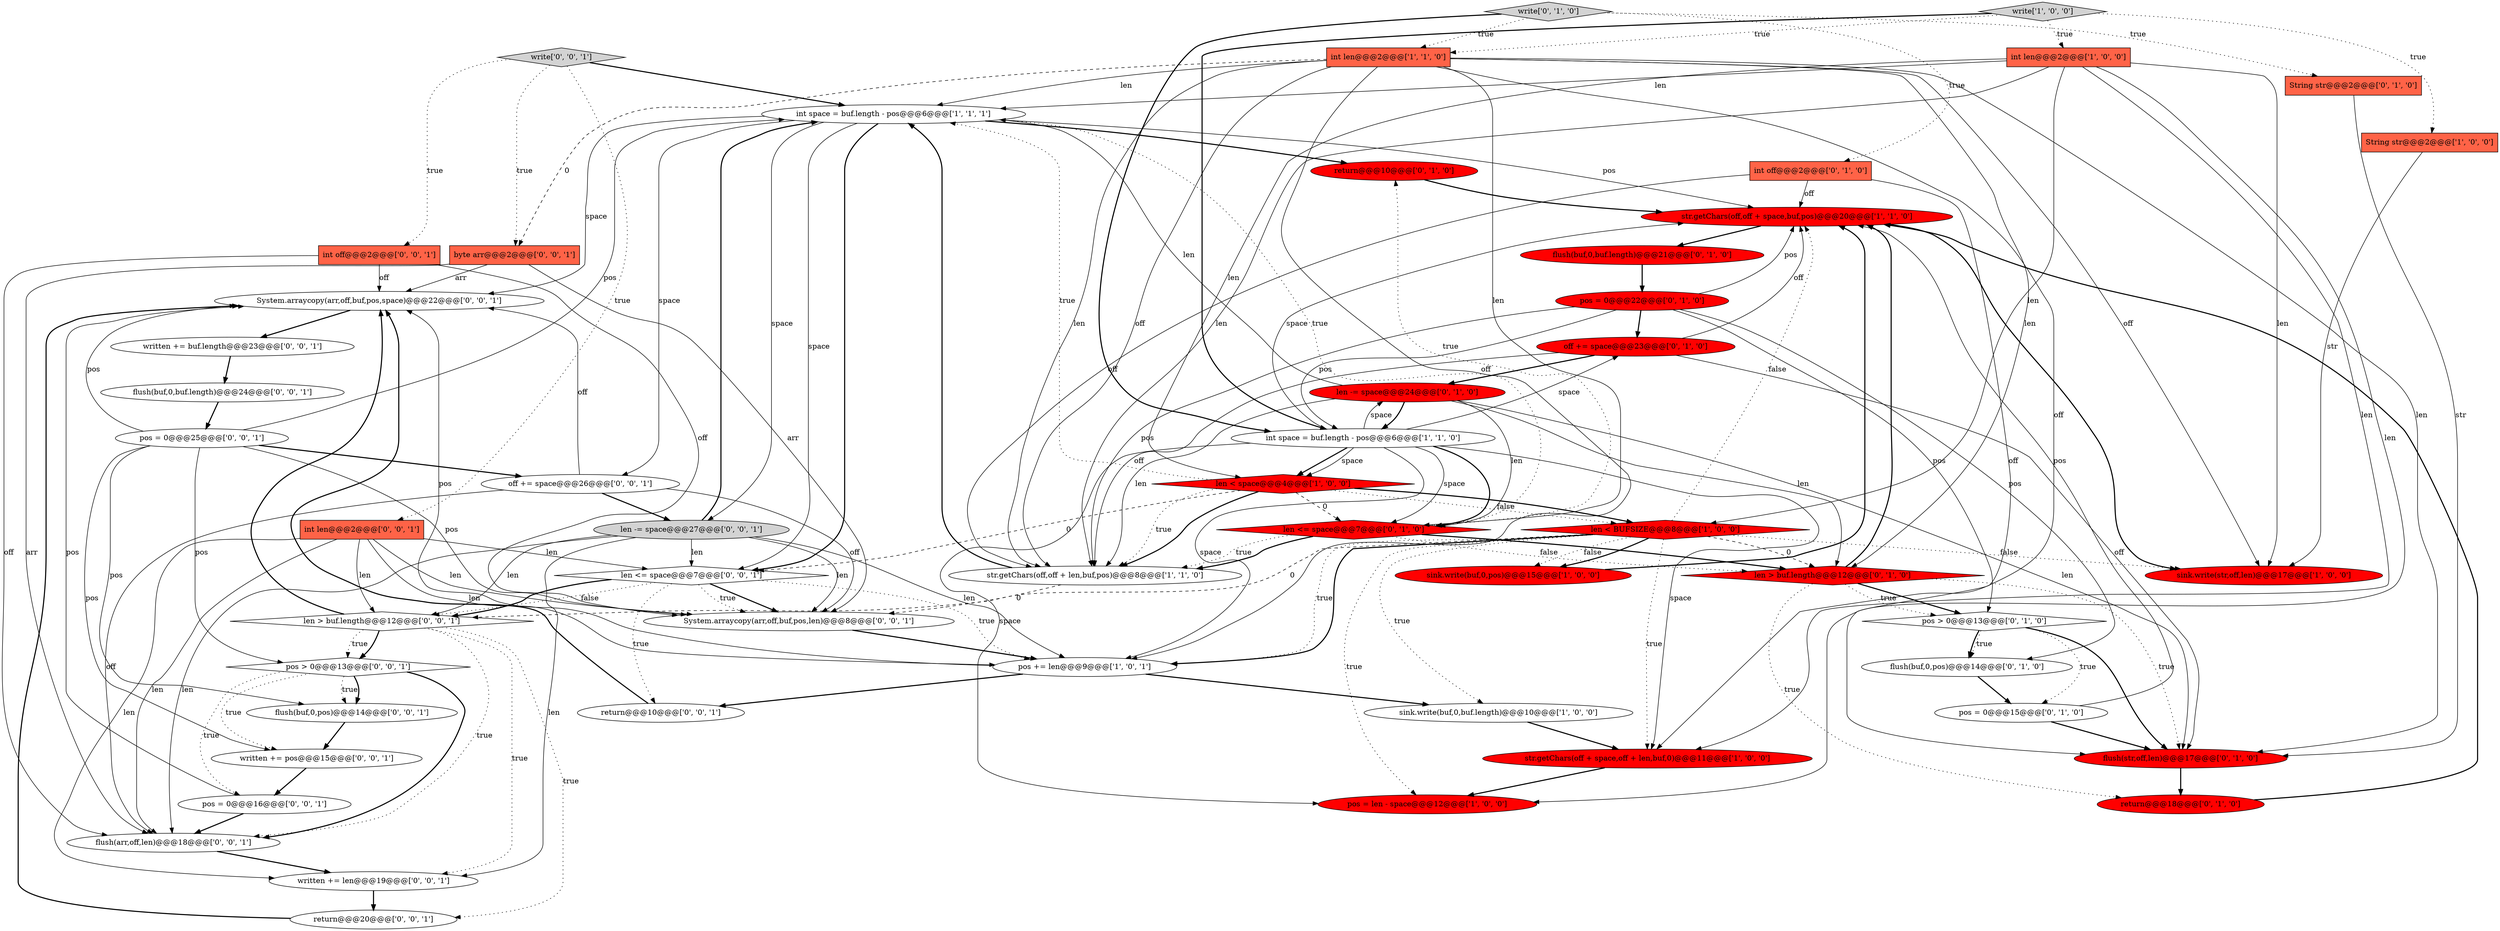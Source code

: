 digraph {
8 [style = filled, label = "sink.write(str,off,len)@@@17@@@['1', '0', '0']", fillcolor = red, shape = ellipse image = "AAA1AAABBB1BBB"];
50 [style = filled, label = "pos > 0@@@13@@@['0', '0', '1']", fillcolor = white, shape = diamond image = "AAA0AAABBB3BBB"];
22 [style = filled, label = "flush(str,off,len)@@@17@@@['0', '1', '0']", fillcolor = red, shape = ellipse image = "AAA1AAABBB2BBB"];
15 [style = filled, label = "int space = buf.length - pos@@@6@@@['1', '1', '1']", fillcolor = white, shape = ellipse image = "AAA0AAABBB1BBB"];
10 [style = filled, label = "int len@@@2@@@['1', '0', '0']", fillcolor = tomato, shape = box image = "AAA0AAABBB1BBB"];
34 [style = filled, label = "int off@@@2@@@['0', '0', '1']", fillcolor = tomato, shape = box image = "AAA0AAABBB3BBB"];
43 [style = filled, label = "return@@@10@@@['0', '0', '1']", fillcolor = white, shape = ellipse image = "AAA0AAABBB3BBB"];
27 [style = filled, label = "String str@@@2@@@['0', '1', '0']", fillcolor = tomato, shape = box image = "AAA0AAABBB2BBB"];
21 [style = filled, label = "len <= space@@@7@@@['0', '1', '0']", fillcolor = red, shape = diamond image = "AAA1AAABBB2BBB"];
24 [style = filled, label = "len > buf.length@@@12@@@['0', '1', '0']", fillcolor = red, shape = diamond image = "AAA1AAABBB2BBB"];
2 [style = filled, label = "str.getChars(off + space,off + len,buf,0)@@@11@@@['1', '0', '0']", fillcolor = red, shape = ellipse image = "AAA1AAABBB1BBB"];
26 [style = filled, label = "int off@@@2@@@['0', '1', '0']", fillcolor = tomato, shape = box image = "AAA0AAABBB2BBB"];
9 [style = filled, label = "write['1', '0', '0']", fillcolor = lightgray, shape = diamond image = "AAA0AAABBB1BBB"];
19 [style = filled, label = "write['0', '1', '0']", fillcolor = lightgray, shape = diamond image = "AAA0AAABBB2BBB"];
3 [style = filled, label = "String str@@@2@@@['1', '0', '0']", fillcolor = tomato, shape = box image = "AAA0AAABBB1BBB"];
42 [style = filled, label = "System.arraycopy(arr,off,buf,pos,len)@@@8@@@['0', '0', '1']", fillcolor = white, shape = ellipse image = "AAA0AAABBB3BBB"];
51 [style = filled, label = "byte arr@@@2@@@['0', '0', '1']", fillcolor = tomato, shape = box image = "AAA0AAABBB3BBB"];
25 [style = filled, label = "len -= space@@@24@@@['0', '1', '0']", fillcolor = red, shape = ellipse image = "AAA1AAABBB2BBB"];
44 [style = filled, label = "System.arraycopy(arr,off,buf,pos,space)@@@22@@@['0', '0', '1']", fillcolor = white, shape = ellipse image = "AAA0AAABBB3BBB"];
48 [style = filled, label = "return@@@20@@@['0', '0', '1']", fillcolor = white, shape = ellipse image = "AAA0AAABBB3BBB"];
31 [style = filled, label = "len > buf.length@@@12@@@['0', '0', '1']", fillcolor = white, shape = diamond image = "AAA0AAABBB3BBB"];
40 [style = filled, label = "len -= space@@@27@@@['0', '0', '1']", fillcolor = lightgray, shape = ellipse image = "AAA0AAABBB3BBB"];
17 [style = filled, label = "off += space@@@23@@@['0', '1', '0']", fillcolor = red, shape = ellipse image = "AAA1AAABBB2BBB"];
28 [style = filled, label = "pos > 0@@@13@@@['0', '1', '0']", fillcolor = white, shape = diamond image = "AAA0AAABBB2BBB"];
5 [style = filled, label = "sink.write(buf,0,pos)@@@15@@@['1', '0', '0']", fillcolor = red, shape = ellipse image = "AAA1AAABBB1BBB"];
12 [style = filled, label = "len < space@@@4@@@['1', '0', '0']", fillcolor = red, shape = diamond image = "AAA1AAABBB1BBB"];
4 [style = filled, label = "sink.write(buf,0,buf.length)@@@10@@@['1', '0', '0']", fillcolor = white, shape = ellipse image = "AAA0AAABBB1BBB"];
29 [style = filled, label = "pos = 0@@@22@@@['0', '1', '0']", fillcolor = red, shape = ellipse image = "AAA1AAABBB2BBB"];
11 [style = filled, label = "pos = len - space@@@12@@@['1', '0', '0']", fillcolor = red, shape = ellipse image = "AAA1AAABBB1BBB"];
6 [style = filled, label = "str.getChars(off,off + len,buf,pos)@@@8@@@['1', '1', '0']", fillcolor = white, shape = ellipse image = "AAA0AAABBB1BBB"];
7 [style = filled, label = "pos += len@@@9@@@['1', '0', '1']", fillcolor = white, shape = ellipse image = "AAA0AAABBB1BBB"];
38 [style = filled, label = "off += space@@@26@@@['0', '0', '1']", fillcolor = white, shape = ellipse image = "AAA0AAABBB3BBB"];
41 [style = filled, label = "write['0', '0', '1']", fillcolor = lightgray, shape = diamond image = "AAA0AAABBB3BBB"];
18 [style = filled, label = "flush(buf,0,pos)@@@14@@@['0', '1', '0']", fillcolor = white, shape = ellipse image = "AAA0AAABBB2BBB"];
23 [style = filled, label = "return@@@18@@@['0', '1', '0']", fillcolor = red, shape = ellipse image = "AAA1AAABBB2BBB"];
39 [style = filled, label = "written += len@@@19@@@['0', '0', '1']", fillcolor = white, shape = ellipse image = "AAA0AAABBB3BBB"];
46 [style = filled, label = "int len@@@2@@@['0', '0', '1']", fillcolor = tomato, shape = box image = "AAA0AAABBB3BBB"];
16 [style = filled, label = "return@@@10@@@['0', '1', '0']", fillcolor = red, shape = ellipse image = "AAA1AAABBB2BBB"];
20 [style = filled, label = "pos = 0@@@15@@@['0', '1', '0']", fillcolor = white, shape = ellipse image = "AAA0AAABBB2BBB"];
36 [style = filled, label = "flush(arr,off,len)@@@18@@@['0', '0', '1']", fillcolor = white, shape = ellipse image = "AAA0AAABBB3BBB"];
35 [style = filled, label = "flush(buf,0,buf.length)@@@24@@@['0', '0', '1']", fillcolor = white, shape = ellipse image = "AAA0AAABBB3BBB"];
30 [style = filled, label = "flush(buf,0,buf.length)@@@21@@@['0', '1', '0']", fillcolor = red, shape = ellipse image = "AAA1AAABBB2BBB"];
14 [style = filled, label = "int len@@@2@@@['1', '1', '0']", fillcolor = tomato, shape = box image = "AAA0AAABBB1BBB"];
1 [style = filled, label = "int space = buf.length - pos@@@6@@@['1', '1', '0']", fillcolor = white, shape = ellipse image = "AAA0AAABBB1BBB"];
0 [style = filled, label = "len < BUFSIZE@@@8@@@['1', '0', '0']", fillcolor = red, shape = diamond image = "AAA1AAABBB1BBB"];
37 [style = filled, label = "flush(buf,0,pos)@@@14@@@['0', '0', '1']", fillcolor = white, shape = ellipse image = "AAA0AAABBB3BBB"];
45 [style = filled, label = "pos = 0@@@25@@@['0', '0', '1']", fillcolor = white, shape = ellipse image = "AAA0AAABBB3BBB"];
49 [style = filled, label = "written += pos@@@15@@@['0', '0', '1']", fillcolor = white, shape = ellipse image = "AAA0AAABBB3BBB"];
32 [style = filled, label = "written += buf.length@@@23@@@['0', '0', '1']", fillcolor = white, shape = ellipse image = "AAA0AAABBB3BBB"];
33 [style = filled, label = "len <= space@@@7@@@['0', '0', '1']", fillcolor = white, shape = diamond image = "AAA0AAABBB3BBB"];
13 [style = filled, label = "str.getChars(off,off + space,buf,pos)@@@20@@@['1', '1', '0']", fillcolor = red, shape = ellipse image = "AAA1AAABBB1BBB"];
47 [style = filled, label = "pos = 0@@@16@@@['0', '0', '1']", fillcolor = white, shape = ellipse image = "AAA0AAABBB3BBB"];
10->8 [style = solid, label="len"];
40->39 [style = solid, label="len"];
17->25 [style = bold, label=""];
32->35 [style = bold, label=""];
29->1 [style = solid, label="pos"];
25->1 [style = bold, label=""];
41->15 [style = bold, label=""];
20->13 [style = solid, label="pos"];
37->49 [style = bold, label=""];
21->15 [style = dotted, label="true"];
12->15 [style = dotted, label="true"];
40->15 [style = bold, label=""];
25->24 [style = solid, label="len"];
21->24 [style = bold, label=""];
29->18 [style = solid, label="pos"];
30->29 [style = bold, label=""];
12->21 [style = dashed, label="0"];
1->25 [style = solid, label="space"];
31->50 [style = bold, label=""];
26->6 [style = solid, label="off"];
19->1 [style = bold, label=""];
14->15 [style = solid, label="len"];
1->2 [style = solid, label="space"];
15->13 [style = solid, label="pos"];
26->22 [style = solid, label="off"];
23->13 [style = bold, label=""];
1->21 [style = bold, label=""];
33->42 [style = bold, label=""];
28->18 [style = dotted, label="true"];
10->12 [style = solid, label="len"];
45->38 [style = bold, label=""];
1->12 [style = bold, label=""];
14->8 [style = solid, label="off"];
7->43 [style = bold, label=""];
38->36 [style = solid, label="off"];
35->45 [style = bold, label=""];
0->5 [style = dotted, label="false"];
41->51 [style = dotted, label="true"];
17->13 [style = solid, label="off"];
1->11 [style = solid, label="space"];
43->44 [style = bold, label=""];
0->11 [style = dotted, label="true"];
25->21 [style = solid, label="len"];
0->7 [style = dotted, label="true"];
45->42 [style = solid, label="pos"];
1->12 [style = solid, label="space"];
31->39 [style = dotted, label="true"];
27->22 [style = solid, label="str"];
15->38 [style = solid, label="space"];
24->28 [style = bold, label=""];
46->31 [style = solid, label="len"];
14->6 [style = solid, label="len"];
45->15 [style = solid, label="pos"];
31->48 [style = dotted, label="true"];
28->18 [style = bold, label=""];
50->37 [style = dotted, label="true"];
41->46 [style = dotted, label="true"];
50->37 [style = bold, label=""];
19->27 [style = dotted, label="true"];
6->42 [style = dashed, label="0"];
4->2 [style = bold, label=""];
48->44 [style = bold, label=""];
14->22 [style = solid, label="len"];
25->22 [style = solid, label="len"];
40->31 [style = solid, label="len"];
22->23 [style = bold, label=""];
14->2 [style = solid, label="off"];
1->21 [style = solid, label="space"];
21->24 [style = dotted, label="false"];
0->7 [style = bold, label=""];
14->24 [style = solid, label="len"];
18->20 [style = bold, label=""];
14->7 [style = solid, label="off"];
12->6 [style = dotted, label="true"];
46->7 [style = solid, label="len"];
24->22 [style = dotted, label="true"];
44->32 [style = bold, label=""];
29->13 [style = solid, label="pos"];
34->42 [style = solid, label="off"];
40->33 [style = solid, label="len"];
42->7 [style = bold, label=""];
17->22 [style = solid, label="off"];
0->13 [style = dotted, label="false"];
21->16 [style = dotted, label="true"];
9->1 [style = bold, label=""];
46->36 [style = solid, label="len"];
46->33 [style = solid, label="len"];
9->10 [style = dotted, label="true"];
47->36 [style = bold, label=""];
9->3 [style = dotted, label="true"];
19->26 [style = dotted, label="true"];
15->33 [style = bold, label=""];
24->13 [style = bold, label=""];
21->6 [style = dotted, label="true"];
50->49 [style = dotted, label="true"];
10->6 [style = solid, label="len"];
34->36 [style = solid, label="off"];
15->44 [style = solid, label="space"];
7->44 [style = solid, label="pos"];
16->13 [style = bold, label=""];
29->17 [style = bold, label=""];
12->33 [style = dashed, label="0"];
0->8 [style = dotted, label="false"];
28->20 [style = dotted, label="true"];
0->4 [style = dotted, label="true"];
15->33 [style = solid, label="space"];
1->13 [style = solid, label="space"];
7->4 [style = bold, label=""];
34->44 [style = solid, label="off"];
10->2 [style = solid, label="len"];
36->39 [style = bold, label=""];
6->15 [style = bold, label=""];
25->15 [style = solid, label="len"];
1->17 [style = solid, label="space"];
41->34 [style = dotted, label="true"];
38->42 [style = solid, label="off"];
46->39 [style = solid, label="len"];
45->49 [style = solid, label="pos"];
24->23 [style = dotted, label="true"];
31->44 [style = bold, label=""];
5->13 [style = bold, label=""];
15->40 [style = solid, label="space"];
25->6 [style = solid, label="len"];
33->31 [style = dotted, label="false"];
40->36 [style = solid, label="len"];
29->6 [style = solid, label="pos"];
38->44 [style = solid, label="off"];
14->6 [style = solid, label="off"];
38->40 [style = bold, label=""];
10->11 [style = solid, label="len"];
2->11 [style = bold, label=""];
28->22 [style = bold, label=""];
46->42 [style = solid, label="len"];
3->8 [style = solid, label="str"];
0->5 [style = bold, label=""];
33->7 [style = dotted, label="true"];
19->14 [style = dotted, label="true"];
39->48 [style = bold, label=""];
10->0 [style = solid, label="len"];
1->7 [style = solid, label="space"];
21->6 [style = bold, label=""];
33->43 [style = dotted, label="true"];
29->28 [style = solid, label="pos"];
12->0 [style = dotted, label="false"];
51->36 [style = solid, label="arr"];
14->21 [style = solid, label="len"];
14->51 [style = dashed, label="0"];
17->6 [style = solid, label="off"];
40->42 [style = solid, label="len"];
13->30 [style = bold, label=""];
15->16 [style = bold, label=""];
12->6 [style = bold, label=""];
12->0 [style = bold, label=""];
24->28 [style = dotted, label="true"];
50->47 [style = dotted, label="true"];
9->14 [style = dotted, label="true"];
20->22 [style = bold, label=""];
49->47 [style = bold, label=""];
26->13 [style = solid, label="off"];
33->42 [style = dotted, label="true"];
31->50 [style = dotted, label="true"];
40->7 [style = solid, label="len"];
50->36 [style = bold, label=""];
10->15 [style = solid, label="len"];
0->31 [style = dashed, label="0"];
33->31 [style = bold, label=""];
0->24 [style = dashed, label="0"];
45->44 [style = solid, label="pos"];
45->37 [style = solid, label="pos"];
45->50 [style = solid, label="pos"];
0->2 [style = dotted, label="true"];
47->44 [style = solid, label="pos"];
13->8 [style = bold, label=""];
51->44 [style = solid, label="arr"];
51->42 [style = solid, label="arr"];
31->36 [style = dotted, label="true"];
}
